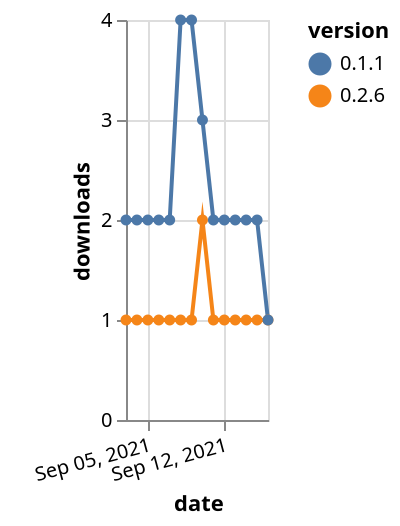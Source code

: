 {"$schema": "https://vega.github.io/schema/vega-lite/v5.json", "description": "A simple bar chart with embedded data.", "data": {"values": [{"date": "2021-09-03", "total": 243, "delta": 1, "version": "0.2.6"}, {"date": "2021-09-04", "total": 244, "delta": 1, "version": "0.2.6"}, {"date": "2021-09-05", "total": 245, "delta": 1, "version": "0.2.6"}, {"date": "2021-09-06", "total": 246, "delta": 1, "version": "0.2.6"}, {"date": "2021-09-07", "total": 247, "delta": 1, "version": "0.2.6"}, {"date": "2021-09-08", "total": 248, "delta": 1, "version": "0.2.6"}, {"date": "2021-09-09", "total": 249, "delta": 1, "version": "0.2.6"}, {"date": "2021-09-10", "total": 251, "delta": 2, "version": "0.2.6"}, {"date": "2021-09-11", "total": 252, "delta": 1, "version": "0.2.6"}, {"date": "2021-09-12", "total": 253, "delta": 1, "version": "0.2.6"}, {"date": "2021-09-13", "total": 254, "delta": 1, "version": "0.2.6"}, {"date": "2021-09-14", "total": 255, "delta": 1, "version": "0.2.6"}, {"date": "2021-09-15", "total": 256, "delta": 1, "version": "0.2.6"}, {"date": "2021-09-16", "total": 257, "delta": 1, "version": "0.2.6"}, {"date": "2021-09-03", "total": 2704, "delta": 2, "version": "0.1.1"}, {"date": "2021-09-04", "total": 2706, "delta": 2, "version": "0.1.1"}, {"date": "2021-09-05", "total": 2708, "delta": 2, "version": "0.1.1"}, {"date": "2021-09-06", "total": 2710, "delta": 2, "version": "0.1.1"}, {"date": "2021-09-07", "total": 2712, "delta": 2, "version": "0.1.1"}, {"date": "2021-09-08", "total": 2716, "delta": 4, "version": "0.1.1"}, {"date": "2021-09-09", "total": 2720, "delta": 4, "version": "0.1.1"}, {"date": "2021-09-10", "total": 2723, "delta": 3, "version": "0.1.1"}, {"date": "2021-09-11", "total": 2725, "delta": 2, "version": "0.1.1"}, {"date": "2021-09-12", "total": 2727, "delta": 2, "version": "0.1.1"}, {"date": "2021-09-13", "total": 2729, "delta": 2, "version": "0.1.1"}, {"date": "2021-09-14", "total": 2731, "delta": 2, "version": "0.1.1"}, {"date": "2021-09-15", "total": 2733, "delta": 2, "version": "0.1.1"}, {"date": "2021-09-16", "total": 2734, "delta": 1, "version": "0.1.1"}]}, "width": "container", "mark": {"type": "line", "point": {"filled": true}}, "encoding": {"x": {"field": "date", "type": "temporal", "timeUnit": "yearmonthdate", "title": "date", "axis": {"labelAngle": -15}}, "y": {"field": "delta", "type": "quantitative", "title": "downloads"}, "color": {"field": "version", "type": "nominal"}, "tooltip": {"field": "delta"}}}